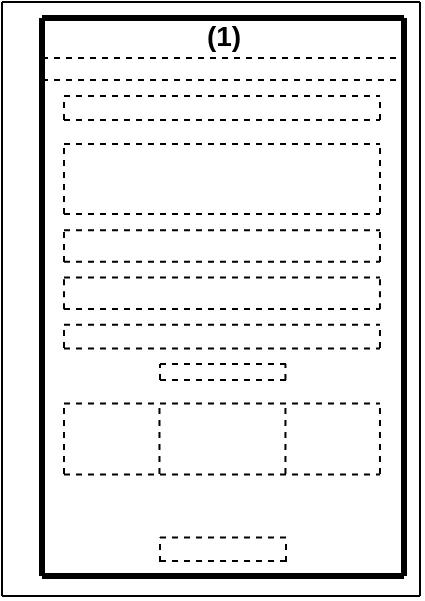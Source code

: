 <mxfile version="14.5.1" type="device"><diagram id="s1p8W3Jd-O6_C4ZqQdut" name="Page-1"><mxGraphModel dx="273" dy="266" grid="0" gridSize="3.937" guides="0" tooltips="1" connect="0" arrows="0" fold="1" page="1" pageScale="1" pageWidth="420" pageHeight="297" background="none" math="0" shadow="0"><root><mxCell id="0"/><mxCell id="1" parent="0"/><mxCell id="AzDBy5NYutQdLeTBvs-s-33" value="" style="endArrow=none;html=1;strokeWidth=3;" parent="1" edge="1"><mxGeometry width="50" height="50" relative="1" as="geometry"><mxPoint x="20" y="287" as="sourcePoint"/><mxPoint x="20" y="8" as="targetPoint"/></mxGeometry></mxCell><mxCell id="AzDBy5NYutQdLeTBvs-s-34" value="" style="endArrow=none;html=1;strokeWidth=3;" parent="1" edge="1"><mxGeometry width="50" height="50" relative="1" as="geometry"><mxPoint x="201" y="287" as="sourcePoint"/><mxPoint x="201" y="8" as="targetPoint"/></mxGeometry></mxCell><mxCell id="AzDBy5NYutQdLeTBvs-s-36" value="" style="endArrow=none;html=1;strokeWidth=3;" parent="1" edge="1"><mxGeometry width="50" height="50" relative="1" as="geometry"><mxPoint x="20" y="287" as="sourcePoint"/><mxPoint x="201" y="287" as="targetPoint"/></mxGeometry></mxCell><mxCell id="jDQT1PW8UC2mb4ISil7u-4" value="" style="endArrow=none;html=1;strokeWidth=1;fontSize=1;" edge="1" parent="1"><mxGeometry width="50" height="50" relative="1" as="geometry"><mxPoint as="sourcePoint"/><mxPoint x="209" as="targetPoint"/></mxGeometry></mxCell><mxCell id="jDQT1PW8UC2mb4ISil7u-5" value="" style="endArrow=none;html=1;strokeWidth=3;" edge="1" parent="1"><mxGeometry width="50" height="50" relative="1" as="geometry"><mxPoint x="20" y="8" as="sourcePoint"/><mxPoint x="201" y="8" as="targetPoint"/></mxGeometry></mxCell><mxCell id="jDQT1PW8UC2mb4ISil7u-7" value="&lt;span style=&quot;font-size: 14px&quot;&gt;(1)&lt;/span&gt;" style="text;html=1;strokeColor=none;fillColor=none;align=center;verticalAlign=bottom;whiteSpace=wrap;rounded=0;fontSize=14;fontStyle=1" vertex="1" parent="1"><mxGeometry x="90.55" y="11.81" width="40" height="16.06" as="geometry"/></mxCell><mxCell id="jDQT1PW8UC2mb4ISil7u-8" value="" style="endArrow=none;html=1;strokeWidth=1;dashed=1;" edge="1" parent="1"><mxGeometry width="50" height="50" relative="1" as="geometry"><mxPoint x="20" y="28" as="sourcePoint"/><mxPoint x="201" y="28" as="targetPoint"/></mxGeometry></mxCell><mxCell id="jDQT1PW8UC2mb4ISil7u-9" value="" style="endArrow=none;html=1;strokeWidth=1;dashed=1;" edge="1" parent="1"><mxGeometry width="50" height="50" relative="1" as="geometry"><mxPoint x="20" y="39" as="sourcePoint"/><mxPoint x="201" y="39" as="targetPoint"/></mxGeometry></mxCell><mxCell id="jDQT1PW8UC2mb4ISil7u-10" value="" style="endArrow=none;html=1;strokeWidth=1;dashed=1;" edge="1" parent="1"><mxGeometry width="50" height="50" relative="1" as="geometry"><mxPoint x="31" y="47" as="sourcePoint"/><mxPoint x="189" y="47" as="targetPoint"/></mxGeometry></mxCell><mxCell id="jDQT1PW8UC2mb4ISil7u-11" value="" style="endArrow=none;html=1;strokeWidth=1;dashed=1;" edge="1" parent="1"><mxGeometry width="50" height="50" relative="1" as="geometry"><mxPoint x="31" y="59" as="sourcePoint"/><mxPoint x="189" y="59" as="targetPoint"/></mxGeometry></mxCell><mxCell id="jDQT1PW8UC2mb4ISil7u-12" value="" style="endArrow=none;html=1;strokeWidth=1;dashed=1;" edge="1" parent="1"><mxGeometry width="50" height="50" relative="1" as="geometry"><mxPoint x="189" y="59" as="sourcePoint"/><mxPoint x="189" y="47" as="targetPoint"/></mxGeometry></mxCell><mxCell id="jDQT1PW8UC2mb4ISil7u-13" value="" style="endArrow=none;html=1;strokeWidth=1;dashed=1;" edge="1" parent="1"><mxGeometry width="50" height="50" relative="1" as="geometry"><mxPoint x="31" y="59" as="sourcePoint"/><mxPoint x="31" y="47" as="targetPoint"/></mxGeometry></mxCell><mxCell id="jDQT1PW8UC2mb4ISil7u-22" value="" style="endArrow=none;html=1;strokeWidth=1;dashed=1;" edge="1" parent="1"><mxGeometry width="50" height="50" relative="1" as="geometry"><mxPoint x="31" y="71" as="sourcePoint"/><mxPoint x="189" y="71" as="targetPoint"/></mxGeometry></mxCell><mxCell id="jDQT1PW8UC2mb4ISil7u-23" value="" style="endArrow=none;html=1;strokeWidth=1;dashed=1;" edge="1" parent="1"><mxGeometry width="50" height="50" relative="1" as="geometry"><mxPoint x="31" y="106" as="sourcePoint"/><mxPoint x="189" y="106" as="targetPoint"/></mxGeometry></mxCell><mxCell id="jDQT1PW8UC2mb4ISil7u-24" value="" style="endArrow=none;html=1;strokeWidth=1;dashed=1;" edge="1" parent="1"><mxGeometry width="50" height="50" relative="1" as="geometry"><mxPoint x="189" y="106" as="sourcePoint"/><mxPoint x="189" y="71" as="targetPoint"/></mxGeometry></mxCell><mxCell id="jDQT1PW8UC2mb4ISil7u-25" value="" style="endArrow=none;html=1;strokeWidth=1;dashed=1;" edge="1" parent="1"><mxGeometry width="50" height="50" relative="1" as="geometry"><mxPoint x="31" y="106" as="sourcePoint"/><mxPoint x="31" y="71" as="targetPoint"/></mxGeometry></mxCell><mxCell id="jDQT1PW8UC2mb4ISil7u-28" value="" style="endArrow=none;html=1;strokeWidth=1;dashed=1;" edge="1" parent="1"><mxGeometry width="50" height="50" relative="1" as="geometry"><mxPoint x="31" y="114.17" as="sourcePoint"/><mxPoint x="189" y="114.17" as="targetPoint"/></mxGeometry></mxCell><mxCell id="jDQT1PW8UC2mb4ISil7u-29" value="" style="endArrow=none;html=1;strokeWidth=1;dashed=1;" edge="1" parent="1"><mxGeometry width="50" height="50" relative="1" as="geometry"><mxPoint x="31" y="129.92" as="sourcePoint"/><mxPoint x="189" y="129.92" as="targetPoint"/></mxGeometry></mxCell><mxCell id="jDQT1PW8UC2mb4ISil7u-30" value="" style="endArrow=none;html=1;strokeWidth=1;dashed=1;" edge="1" parent="1"><mxGeometry width="50" height="50" relative="1" as="geometry"><mxPoint x="31" y="137.8" as="sourcePoint"/><mxPoint x="189" y="137.8" as="targetPoint"/></mxGeometry></mxCell><mxCell id="jDQT1PW8UC2mb4ISil7u-31" value="" style="endArrow=none;html=1;strokeWidth=1;dashed=1;" edge="1" parent="1"><mxGeometry width="50" height="50" relative="1" as="geometry"><mxPoint x="31" y="153.54" as="sourcePoint"/><mxPoint x="189" y="153.54" as="targetPoint"/></mxGeometry></mxCell><mxCell id="jDQT1PW8UC2mb4ISil7u-32" value="" style="endArrow=none;html=1;strokeWidth=1;dashed=1;" edge="1" parent="1"><mxGeometry width="50" height="50" relative="1" as="geometry"><mxPoint x="31" y="161.42" as="sourcePoint"/><mxPoint x="189" y="161.42" as="targetPoint"/></mxGeometry></mxCell><mxCell id="jDQT1PW8UC2mb4ISil7u-33" value="" style="endArrow=none;html=1;strokeWidth=1;dashed=1;" edge="1" parent="1"><mxGeometry width="50" height="50" relative="1" as="geometry"><mxPoint x="31" y="173.23" as="sourcePoint"/><mxPoint x="189" y="173.23" as="targetPoint"/></mxGeometry></mxCell><mxCell id="jDQT1PW8UC2mb4ISil7u-34" value="" style="endArrow=none;html=1;strokeWidth=1;dashed=1;" edge="1" parent="1"><mxGeometry width="50" height="50" relative="1" as="geometry"><mxPoint x="31" y="200.79" as="sourcePoint"/><mxPoint x="189" y="200.79" as="targetPoint"/></mxGeometry></mxCell><mxCell id="jDQT1PW8UC2mb4ISil7u-35" value="" style="endArrow=none;html=1;strokeWidth=1;dashed=1;" edge="1" parent="1"><mxGeometry width="50" height="50" relative="1" as="geometry"><mxPoint x="31" y="236.22" as="sourcePoint"/><mxPoint x="189" y="236.22" as="targetPoint"/></mxGeometry></mxCell><mxCell id="jDQT1PW8UC2mb4ISil7u-36" value="" style="endArrow=none;html=1;strokeWidth=1;dashed=1;" edge="1" parent="1"><mxGeometry width="50" height="50" relative="1" as="geometry"><mxPoint x="31" y="130" as="sourcePoint"/><mxPoint x="31" y="114.17" as="targetPoint"/></mxGeometry></mxCell><mxCell id="jDQT1PW8UC2mb4ISil7u-38" value="" style="endArrow=none;html=1;strokeWidth=1;dashed=1;" edge="1" parent="1"><mxGeometry width="50" height="50" relative="1" as="geometry"><mxPoint x="31" y="153.62" as="sourcePoint"/><mxPoint x="31" y="137.79" as="targetPoint"/></mxGeometry></mxCell><mxCell id="jDQT1PW8UC2mb4ISil7u-39" value="" style="endArrow=none;html=1;strokeWidth=1;dashed=1;" edge="1" parent="1"><mxGeometry width="50" height="50" relative="1" as="geometry"><mxPoint x="31" y="173" as="sourcePoint"/><mxPoint x="31" y="161" as="targetPoint"/></mxGeometry></mxCell><mxCell id="jDQT1PW8UC2mb4ISil7u-40" value="" style="endArrow=none;html=1;strokeWidth=1;dashed=1;" edge="1" parent="1"><mxGeometry width="50" height="50" relative="1" as="geometry"><mxPoint x="31" y="236" as="sourcePoint"/><mxPoint x="31" y="200.79" as="targetPoint"/></mxGeometry></mxCell><mxCell id="jDQT1PW8UC2mb4ISil7u-41" value="" style="endArrow=none;html=1;strokeWidth=1;dashed=1;" edge="1" parent="1"><mxGeometry width="50" height="50" relative="1" as="geometry"><mxPoint x="188.98" y="236" as="sourcePoint"/><mxPoint x="188.98" y="200.79" as="targetPoint"/></mxGeometry></mxCell><mxCell id="jDQT1PW8UC2mb4ISil7u-42" value="" style="endArrow=none;html=1;strokeWidth=1;dashed=1;" edge="1" parent="1"><mxGeometry width="50" height="50" relative="1" as="geometry"><mxPoint x="188.98" y="173.0" as="sourcePoint"/><mxPoint x="188.98" y="161" as="targetPoint"/></mxGeometry></mxCell><mxCell id="jDQT1PW8UC2mb4ISil7u-43" value="" style="endArrow=none;html=1;strokeWidth=1;dashed=1;" edge="1" parent="1"><mxGeometry width="50" height="50" relative="1" as="geometry"><mxPoint x="188.98" y="153.62" as="sourcePoint"/><mxPoint x="188.98" y="137.79" as="targetPoint"/></mxGeometry></mxCell><mxCell id="jDQT1PW8UC2mb4ISil7u-44" value="" style="endArrow=none;html=1;strokeWidth=1;dashed=1;" edge="1" parent="1"><mxGeometry width="50" height="50" relative="1" as="geometry"><mxPoint x="188.98" y="130" as="sourcePoint"/><mxPoint x="188.98" y="114.17" as="targetPoint"/></mxGeometry></mxCell><mxCell id="jDQT1PW8UC2mb4ISil7u-45" value="" style="endArrow=none;html=1;strokeWidth=1;dashed=1;" edge="1" parent="1"><mxGeometry width="50" height="50" relative="1" as="geometry"><mxPoint x="79" y="181" as="sourcePoint"/><mxPoint x="142" y="181" as="targetPoint"/></mxGeometry></mxCell><mxCell id="jDQT1PW8UC2mb4ISil7u-46" value="" style="endArrow=none;html=1;strokeWidth=1;dashed=1;" edge="1" parent="1"><mxGeometry width="50" height="50" relative="1" as="geometry"><mxPoint x="79" y="189" as="sourcePoint"/><mxPoint x="142" y="189" as="targetPoint"/></mxGeometry></mxCell><mxCell id="jDQT1PW8UC2mb4ISil7u-48" value="" style="endArrow=none;html=1;strokeWidth=1;dashed=1;" edge="1" parent="1"><mxGeometry width="50" height="50" relative="1" as="geometry"><mxPoint x="79" y="189" as="sourcePoint"/><mxPoint x="79" y="181" as="targetPoint"/></mxGeometry></mxCell><mxCell id="jDQT1PW8UC2mb4ISil7u-49" value="" style="endArrow=none;html=1;strokeWidth=1;dashed=1;" edge="1" parent="1"><mxGeometry width="50" height="50" relative="1" as="geometry"><mxPoint x="141.73" y="189" as="sourcePoint"/><mxPoint x="141.73" y="181" as="targetPoint"/></mxGeometry></mxCell><mxCell id="jDQT1PW8UC2mb4ISil7u-50" value="" style="endArrow=none;html=1;strokeWidth=1;dashed=1;" edge="1" parent="1"><mxGeometry width="50" height="50" relative="1" as="geometry"><mxPoint x="79" y="267.72" as="sourcePoint"/><mxPoint x="142" y="267.72" as="targetPoint"/></mxGeometry></mxCell><mxCell id="jDQT1PW8UC2mb4ISil7u-51" value="" style="endArrow=none;html=1;strokeWidth=1;dashed=1;" edge="1" parent="1"><mxGeometry width="50" height="50" relative="1" as="geometry"><mxPoint x="79" y="279.53" as="sourcePoint"/><mxPoint x="142" y="279.53" as="targetPoint"/></mxGeometry></mxCell><mxCell id="jDQT1PW8UC2mb4ISil7u-52" value="" style="endArrow=none;html=1;strokeWidth=1;dashed=1;" edge="1" parent="1"><mxGeometry width="50" height="50" relative="1" as="geometry"><mxPoint x="79" y="280" as="sourcePoint"/><mxPoint x="79" y="267.72" as="targetPoint"/></mxGeometry></mxCell><mxCell id="jDQT1PW8UC2mb4ISil7u-53" value="" style="endArrow=none;html=1;strokeWidth=1;dashed=1;" edge="1" parent="1"><mxGeometry width="50" height="50" relative="1" as="geometry"><mxPoint x="142" y="280" as="sourcePoint"/><mxPoint x="142" y="268" as="targetPoint"/></mxGeometry></mxCell><mxCell id="jDQT1PW8UC2mb4ISil7u-54" value="" style="endArrow=none;html=1;strokeWidth=1;dashed=1;" edge="1" parent="1"><mxGeometry width="50" height="50" relative="1" as="geometry"><mxPoint x="78.74" y="236" as="sourcePoint"/><mxPoint x="78.74" y="200.79" as="targetPoint"/></mxGeometry></mxCell><mxCell id="jDQT1PW8UC2mb4ISil7u-55" value="" style="endArrow=none;html=1;strokeWidth=1;dashed=1;" edge="1" parent="1"><mxGeometry width="50" height="50" relative="1" as="geometry"><mxPoint x="141.73" y="236" as="sourcePoint"/><mxPoint x="141.73" y="200.79" as="targetPoint"/></mxGeometry></mxCell><mxCell id="jDQT1PW8UC2mb4ISil7u-56" value="" style="endArrow=none;html=1;strokeWidth=1;fontSize=1;" edge="1" parent="1"><mxGeometry width="50" height="50" relative="1" as="geometry"><mxPoint as="sourcePoint"/><mxPoint y="297" as="targetPoint"/></mxGeometry></mxCell><mxCell id="jDQT1PW8UC2mb4ISil7u-57" value="" style="endArrow=none;html=1;strokeWidth=1;fontSize=1;" edge="1" parent="1"><mxGeometry width="50" height="50" relative="1" as="geometry"><mxPoint x="209" as="sourcePoint"/><mxPoint x="209" y="297" as="targetPoint"/></mxGeometry></mxCell><mxCell id="jDQT1PW8UC2mb4ISil7u-58" value="" style="endArrow=none;html=1;strokeWidth=1;fontSize=1;" edge="1" parent="1"><mxGeometry width="50" height="50" relative="1" as="geometry"><mxPoint y="297" as="sourcePoint"/><mxPoint x="209" y="297" as="targetPoint"/></mxGeometry></mxCell></root></mxGraphModel></diagram></mxfile>